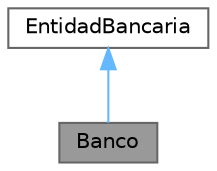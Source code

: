 digraph "Banco"
{
 // LATEX_PDF_SIZE
  bgcolor="transparent";
  edge [fontname=Helvetica,fontsize=10,labelfontname=Helvetica,labelfontsize=10];
  node [fontname=Helvetica,fontsize=10,shape=box,height=0.2,width=0.4];
  Node1 [id="Node000001",label="Banco",height=0.2,width=0.4,color="gray40", fillcolor="grey60", style="filled", fontcolor="black",tooltip="Clase que representa un banco."];
  Node2 -> Node1 [id="edge1_Node000001_Node000002",dir="back",color="steelblue1",style="solid",tooltip=" "];
  Node2 [id="Node000002",label="EntidadBancaria",height=0.2,width=0.4,color="gray40", fillcolor="white", style="filled",URL="$class_entidad_bancaria.html",tooltip="Clase padre del sistema bancario."];
}
